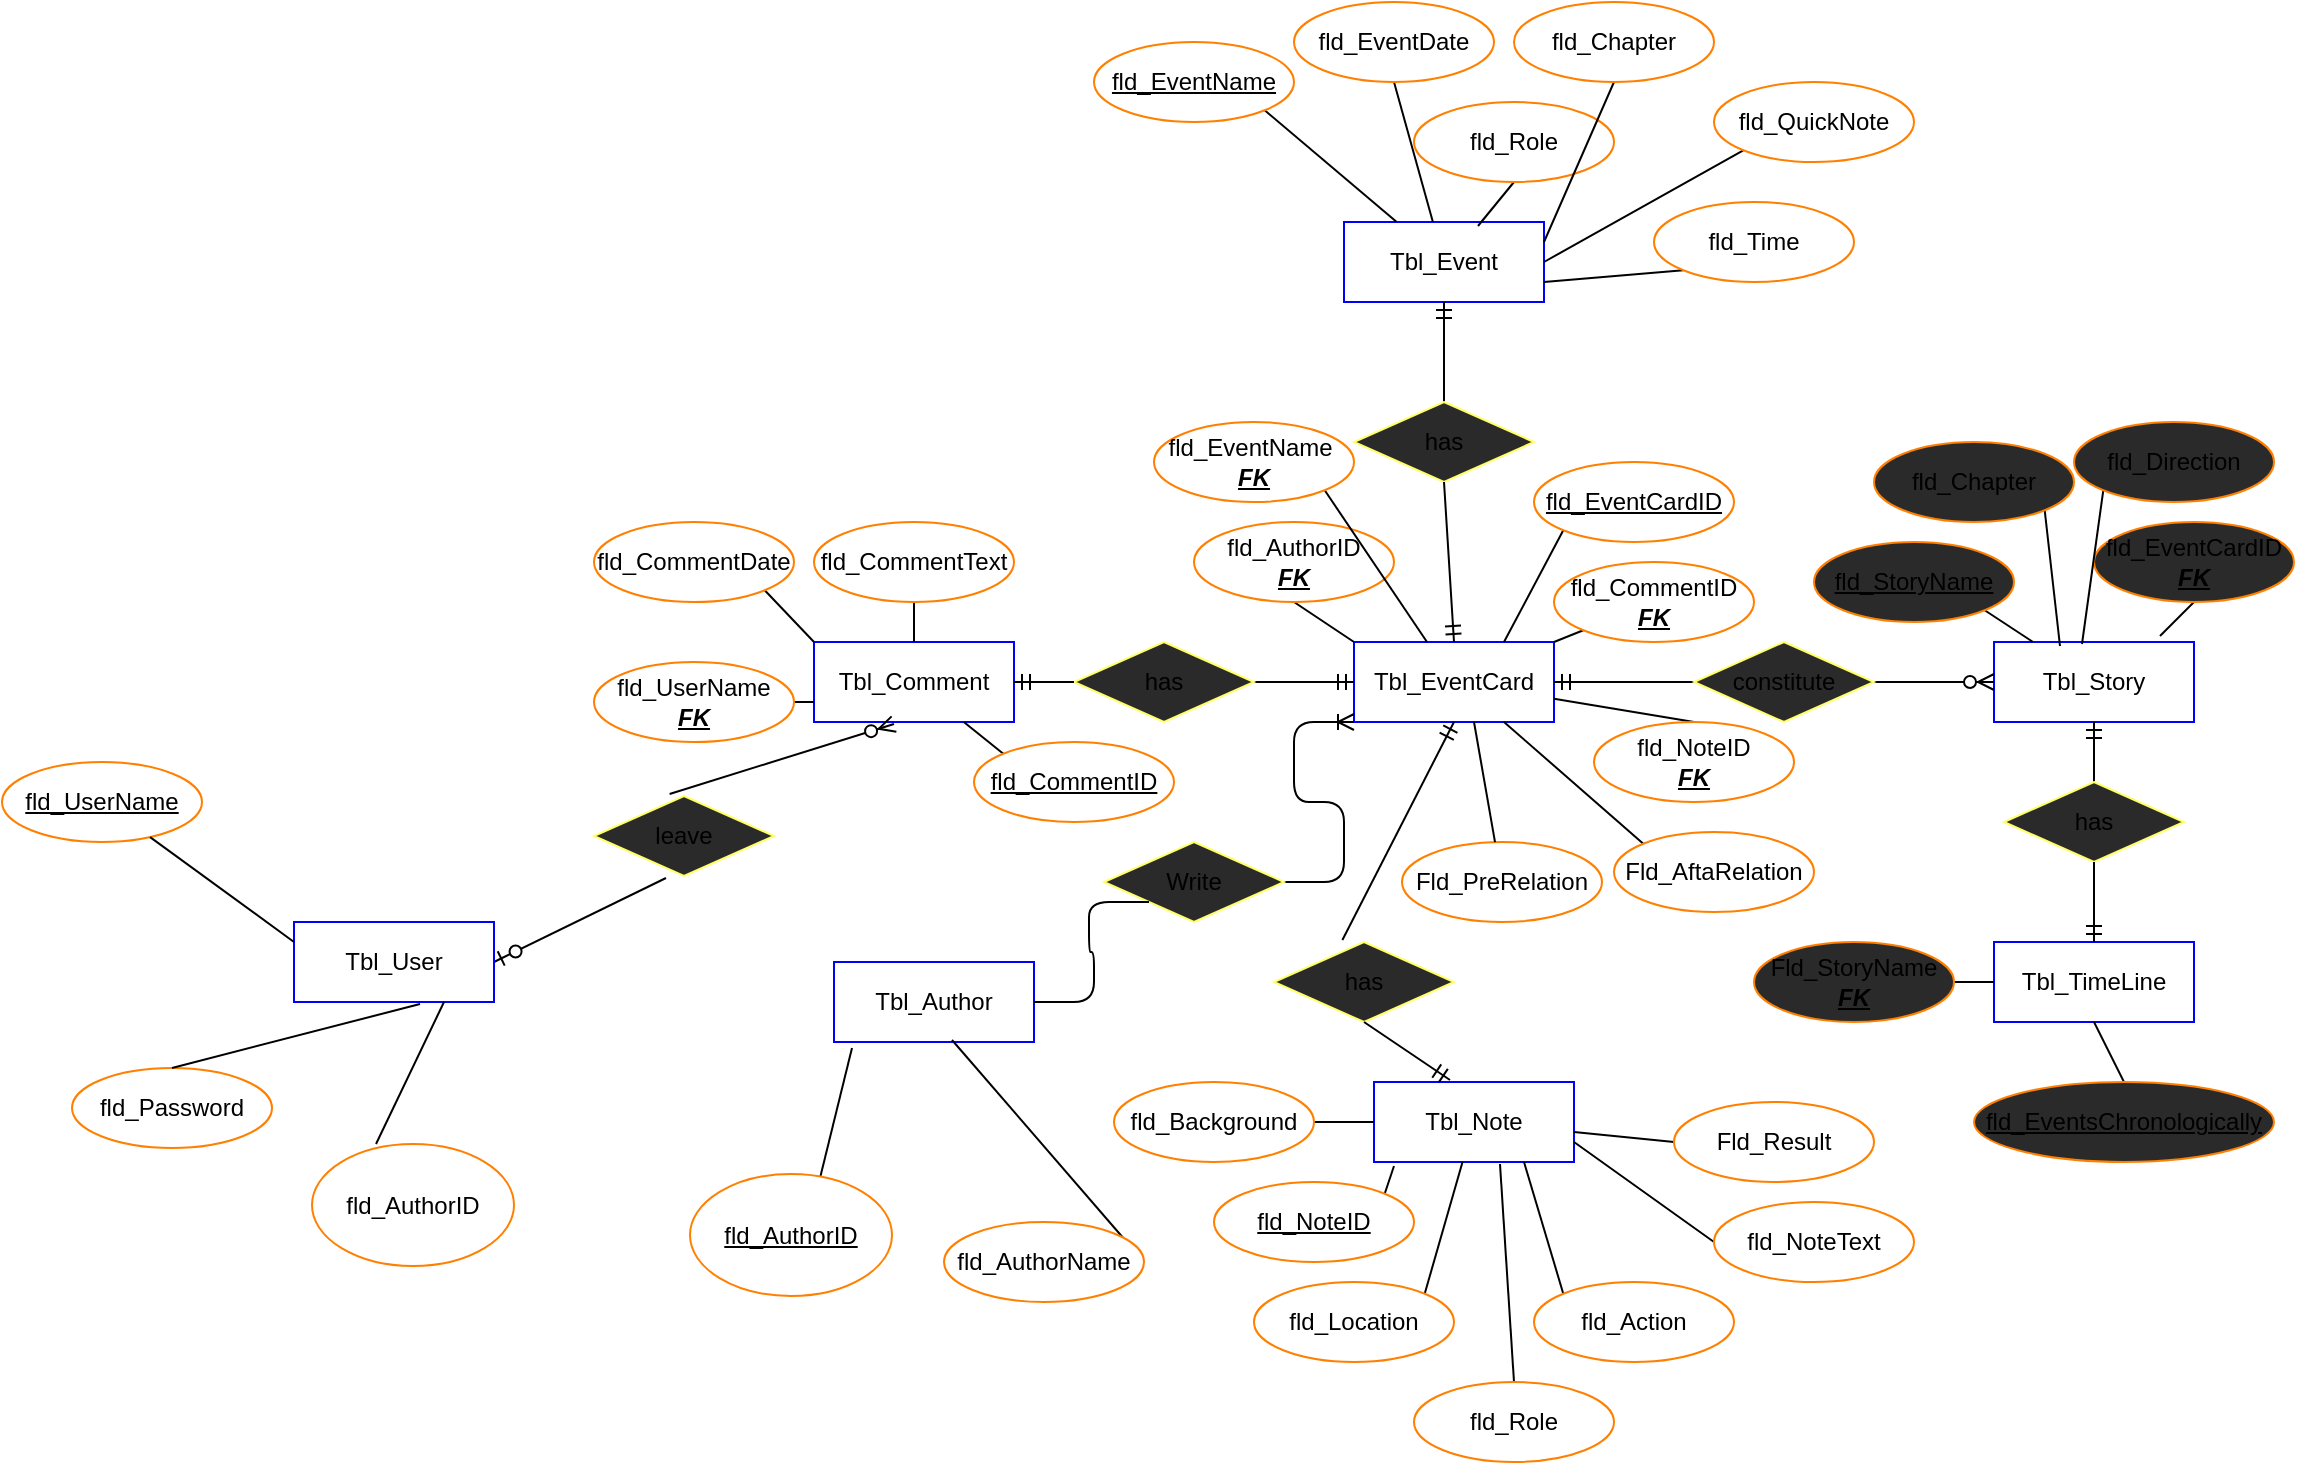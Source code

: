 <mxfile version="14.6.6" type="embed"><diagram id="R2lEEEUBdFMjLlhIrx00" name="Page-1"><mxGraphModel dx="1469" dy="673" grid="0" gridSize="10" guides="1" tooltips="1" connect="1" arrows="1" fold="1" page="0" pageScale="1" pageWidth="850" pageHeight="1100" math="0" shadow="0" extFonts="Permanent Marker^https://fonts.googleapis.com/css?family=Permanent+Marker"><root><mxCell id="0"/><mxCell id="1" parent="0"/><mxCell id="tuVhFSCb5TEmY5IGxSXc-1" value="Tbl_Author" style="rounded=0;whiteSpace=wrap;html=1;strokeColor=#0000FF;" parent="1" vertex="1"><mxGeometry x="120" y="480" width="100" height="40" as="geometry"/></mxCell><mxCell id="tuVhFSCb5TEmY5IGxSXc-2" value="Tbl_Comment" style="rounded=0;whiteSpace=wrap;html=1;strokeColor=#0000FF;" parent="1" vertex="1"><mxGeometry x="110" y="320" width="100" height="40" as="geometry"/></mxCell><mxCell id="tuVhFSCb5TEmY5IGxSXc-3" value="Tbl_Event" style="rounded=0;whiteSpace=wrap;html=1;strokeColor=#0000FF;" parent="1" vertex="1"><mxGeometry x="375" y="110" width="100" height="40" as="geometry"/></mxCell><mxCell id="tuVhFSCb5TEmY5IGxSXc-4" value="Tbl_Note" style="rounded=0;whiteSpace=wrap;html=1;strokeColor=#0000FF;" parent="1" vertex="1"><mxGeometry x="390" y="540" width="100" height="40" as="geometry"/></mxCell><mxCell id="tuVhFSCb5TEmY5IGxSXc-5" value="Tbl_Story" style="rounded=0;whiteSpace=wrap;html=1;strokeColor=#0000FF;" parent="1" vertex="1"><mxGeometry x="700" y="320" width="100" height="40" as="geometry"/></mxCell><mxCell id="tuVhFSCb5TEmY5IGxSXc-6" value="Tbl_TimeLine" style="rounded=0;whiteSpace=wrap;html=1;strokeColor=#0000FF;" parent="1" vertex="1"><mxGeometry x="700" y="470" width="100" height="40" as="geometry"/></mxCell><mxCell id="tuVhFSCb5TEmY5IGxSXc-8" value="Tbl_EventCard" style="rounded=0;whiteSpace=wrap;html=1;strokeColor=#0000FF;" parent="1" vertex="1"><mxGeometry x="380" y="320" width="100" height="40" as="geometry"/></mxCell><mxCell id="Mugt63T2RusStyIzecl9-36" style="edgeStyle=none;rounded=0;orthogonalLoop=1;jettySize=auto;html=1;exitX=0.5;exitY=1;exitDx=0;exitDy=0;entryX=0;entryY=0;entryDx=0;entryDy=0;endArrow=none;endFill=0;" parent="1" source="Mugt63T2RusStyIzecl9-4" target="tuVhFSCb5TEmY5IGxSXc-8" edge="1"><mxGeometry relative="1" as="geometry"/></mxCell><mxCell id="Mugt63T2RusStyIzecl9-4" value="fld_AuthorID&lt;br&gt;&lt;b&gt;&lt;i&gt;&lt;u&gt;FK&lt;/u&gt;&lt;/i&gt;&lt;/b&gt;" style="ellipse;whiteSpace=wrap;html=1;align=center;strokeColor=#FF8000;" parent="1" vertex="1"><mxGeometry x="300" y="260" width="100" height="40" as="geometry"/></mxCell><mxCell id="Mugt63T2RusStyIzecl9-73" style="edgeStyle=none;rounded=0;orthogonalLoop=1;jettySize=auto;html=1;exitX=0.5;exitY=1;exitDx=0;exitDy=0;entryX=0.67;entryY=0.05;entryDx=0;entryDy=0;entryPerimeter=0;endArrow=none;endFill=0;" parent="1" source="Mugt63T2RusStyIzecl9-5" target="tuVhFSCb5TEmY5IGxSXc-3" edge="1"><mxGeometry relative="1" as="geometry"/></mxCell><mxCell id="Mugt63T2RusStyIzecl9-5" value="fld_Role" style="ellipse;whiteSpace=wrap;html=1;align=center;strokeColor=#FF8000;" parent="1" vertex="1"><mxGeometry x="410" y="50" width="100" height="40" as="geometry"/></mxCell><mxCell id="Mugt63T2RusStyIzecl9-76" style="edgeStyle=none;rounded=0;orthogonalLoop=1;jettySize=auto;html=1;exitX=0;exitY=1;exitDx=0;exitDy=0;entryX=1;entryY=0.75;entryDx=0;entryDy=0;endArrow=none;endFill=0;" parent="1" source="Mugt63T2RusStyIzecl9-6" target="tuVhFSCb5TEmY5IGxSXc-3" edge="1"><mxGeometry relative="1" as="geometry"/></mxCell><mxCell id="Mugt63T2RusStyIzecl9-6" value="fld_Time" style="ellipse;whiteSpace=wrap;html=1;align=center;strokeColor=#FF8000;" parent="1" vertex="1"><mxGeometry x="530" y="100" width="100" height="40" as="geometry"/></mxCell><mxCell id="Mugt63T2RusStyIzecl9-74" style="edgeStyle=none;rounded=0;orthogonalLoop=1;jettySize=auto;html=1;exitX=0.5;exitY=1;exitDx=0;exitDy=0;entryX=1;entryY=0.25;entryDx=0;entryDy=0;endArrow=none;endFill=0;" parent="1" source="Mugt63T2RusStyIzecl9-7" target="tuVhFSCb5TEmY5IGxSXc-3" edge="1"><mxGeometry relative="1" as="geometry"/></mxCell><mxCell id="Mugt63T2RusStyIzecl9-7" value="fld_Chapter" style="ellipse;whiteSpace=wrap;html=1;align=center;strokeColor=#FF8000;" parent="1" vertex="1"><mxGeometry x="460" width="100" height="40" as="geometry"/></mxCell><mxCell id="Mugt63T2RusStyIzecl9-72" style="edgeStyle=none;rounded=0;orthogonalLoop=1;jettySize=auto;html=1;exitX=0.5;exitY=1;exitDx=0;exitDy=0;endArrow=none;endFill=0;" parent="1" source="Mugt63T2RusStyIzecl9-8" target="tuVhFSCb5TEmY5IGxSXc-3" edge="1"><mxGeometry relative="1" as="geometry"/></mxCell><mxCell id="Mugt63T2RusStyIzecl9-8" value="fld_EventDate" style="ellipse;whiteSpace=wrap;html=1;align=center;strokeColor=#FF8000;" parent="1" vertex="1"><mxGeometry x="350" width="100" height="40" as="geometry"/></mxCell><mxCell id="Mugt63T2RusStyIzecl9-71" style="edgeStyle=none;rounded=0;orthogonalLoop=1;jettySize=auto;html=1;exitX=1;exitY=1;exitDx=0;exitDy=0;endArrow=none;endFill=0;" parent="1" source="Mugt63T2RusStyIzecl9-9" target="tuVhFSCb5TEmY5IGxSXc-3" edge="1"><mxGeometry relative="1" as="geometry"/></mxCell><mxCell id="Mugt63T2RusStyIzecl9-9" value="&lt;u&gt;fld_EventName&lt;/u&gt;" style="ellipse;whiteSpace=wrap;html=1;align=center;strokeColor=#FF8000;" parent="1" vertex="1"><mxGeometry x="250" y="20" width="100" height="40" as="geometry"/></mxCell><mxCell id="Mugt63T2RusStyIzecl9-39" style="edgeStyle=none;rounded=0;orthogonalLoop=1;jettySize=auto;html=1;exitX=1;exitY=1;exitDx=0;exitDy=0;endArrow=none;endFill=0;" parent="1" source="Mugt63T2RusStyIzecl9-10" target="tuVhFSCb5TEmY5IGxSXc-8" edge="1"><mxGeometry relative="1" as="geometry"/></mxCell><mxCell id="Mugt63T2RusStyIzecl9-10" value="fld_EventName&amp;nbsp;&lt;br&gt;&lt;b&gt;&lt;i&gt;&lt;u&gt;FK&lt;/u&gt;&lt;/i&gt;&lt;/b&gt;" style="ellipse;whiteSpace=wrap;html=1;align=center;strokeColor=#FF8000;" parent="1" vertex="1"><mxGeometry x="280" y="210" width="100" height="40" as="geometry"/></mxCell><mxCell id="Mugt63T2RusStyIzecl9-75" style="edgeStyle=none;rounded=0;orthogonalLoop=1;jettySize=auto;html=1;exitX=0;exitY=1;exitDx=0;exitDy=0;entryX=1;entryY=0.5;entryDx=0;entryDy=0;endArrow=none;endFill=0;" parent="1" source="Mugt63T2RusStyIzecl9-12" target="tuVhFSCb5TEmY5IGxSXc-3" edge="1"><mxGeometry relative="1" as="geometry"/></mxCell><mxCell id="Mugt63T2RusStyIzecl9-12" value="fld_QuickNote" style="ellipse;whiteSpace=wrap;html=1;align=center;strokeColor=#FF8000;" parent="1" vertex="1"><mxGeometry x="560" y="40" width="100" height="40" as="geometry"/></mxCell><mxCell id="Mugt63T2RusStyIzecl9-37" style="edgeStyle=none;rounded=0;orthogonalLoop=1;jettySize=auto;html=1;exitX=0;exitY=1;exitDx=0;exitDy=0;entryX=1;entryY=0;entryDx=0;entryDy=0;endArrow=none;endFill=0;" parent="1" source="Mugt63T2RusStyIzecl9-15" target="tuVhFSCb5TEmY5IGxSXc-8" edge="1"><mxGeometry relative="1" as="geometry"/></mxCell><mxCell id="Mugt63T2RusStyIzecl9-15" value="fld_CommentID &lt;u&gt;&lt;i&gt;&lt;b&gt;FK&lt;/b&gt;&lt;/i&gt;&lt;/u&gt;" style="ellipse;whiteSpace=wrap;html=1;align=center;strokeColor=#FF8000;" parent="1" vertex="1"><mxGeometry x="480" y="280" width="100" height="40" as="geometry"/></mxCell><mxCell id="Mugt63T2RusStyIzecl9-40" style="edgeStyle=none;rounded=0;orthogonalLoop=1;jettySize=auto;html=1;exitX=0.5;exitY=0;exitDx=0;exitDy=0;endArrow=none;endFill=0;" parent="1" source="Mugt63T2RusStyIzecl9-16" target="tuVhFSCb5TEmY5IGxSXc-8" edge="1"><mxGeometry relative="1" as="geometry"/></mxCell><mxCell id="Mugt63T2RusStyIzecl9-16" value="fld_NoteID&lt;br&gt;&lt;b&gt;&lt;i&gt;&lt;u&gt;FK&lt;/u&gt;&lt;/i&gt;&lt;/b&gt;" style="ellipse;whiteSpace=wrap;html=1;align=center;strokeColor=#FF8000;" parent="1" vertex="1"><mxGeometry x="500" y="360" width="100" height="40" as="geometry"/></mxCell><mxCell id="Mugt63T2RusStyIzecl9-20" value="" style="fontSize=12;html=1;endArrow=ERmandOne;startArrow=none;exitX=0.5;exitY=0;exitDx=0;exitDy=0;entryX=0.5;entryY=1;entryDx=0;entryDy=0;" parent="1" source="Mugt63T2RusStyIzecl9-97" target="tuVhFSCb5TEmY5IGxSXc-3" edge="1"><mxGeometry width="100" height="100" relative="1" as="geometry"><mxPoint x="275" y="230" as="sourcePoint"/><mxPoint x="375" y="130" as="targetPoint"/></mxGeometry></mxCell><mxCell id="Mugt63T2RusStyIzecl9-41" style="edgeStyle=none;rounded=0;orthogonalLoop=1;jettySize=auto;html=1;exitX=1;exitY=1;exitDx=0;exitDy=0;entryX=0;entryY=0;entryDx=0;entryDy=0;endArrow=none;endFill=0;" parent="1" source="Mugt63T2RusStyIzecl9-21" target="tuVhFSCb5TEmY5IGxSXc-2" edge="1"><mxGeometry relative="1" as="geometry"/></mxCell><mxCell id="Mugt63T2RusStyIzecl9-21" value="fld_CommentDate" style="ellipse;whiteSpace=wrap;html=1;align=center;strokeColor=#FF8000;" parent="1" vertex="1"><mxGeometry y="260" width="100" height="40" as="geometry"/></mxCell><mxCell id="Mugt63T2RusStyIzecl9-42" style="edgeStyle=none;rounded=0;orthogonalLoop=1;jettySize=auto;html=1;exitX=0.5;exitY=1;exitDx=0;exitDy=0;entryX=0.5;entryY=0;entryDx=0;entryDy=0;endArrow=none;endFill=0;" parent="1" source="Mugt63T2RusStyIzecl9-22" target="tuVhFSCb5TEmY5IGxSXc-2" edge="1"><mxGeometry relative="1" as="geometry"/></mxCell><mxCell id="Mugt63T2RusStyIzecl9-22" value="fld_CommentText" style="ellipse;whiteSpace=wrap;html=1;align=center;strokeColor=#FF8000;" parent="1" vertex="1"><mxGeometry x="110" y="260" width="100" height="40" as="geometry"/></mxCell><mxCell id="Mugt63T2RusStyIzecl9-43" style="edgeStyle=none;rounded=0;orthogonalLoop=1;jettySize=auto;html=1;exitX=1;exitY=0.5;exitDx=0;exitDy=0;entryX=0;entryY=0.75;entryDx=0;entryDy=0;endArrow=none;endFill=0;" parent="1" source="Mugt63T2RusStyIzecl9-23" target="tuVhFSCb5TEmY5IGxSXc-2" edge="1"><mxGeometry relative="1" as="geometry"/></mxCell><mxCell id="Mugt63T2RusStyIzecl9-23" value="fld_UserName&lt;br&gt;&lt;b&gt;&lt;i&gt;&lt;u&gt;FK&lt;/u&gt;&lt;/i&gt;&lt;/b&gt;" style="ellipse;whiteSpace=wrap;html=1;align=center;strokeColor=#FF8000;" parent="1" vertex="1"><mxGeometry y="330" width="100" height="40" as="geometry"/></mxCell><mxCell id="Mugt63T2RusStyIzecl9-52" style="edgeStyle=none;rounded=0;orthogonalLoop=1;jettySize=auto;html=1;exitX=0;exitY=0.5;exitDx=0;exitDy=0;entryX=1;entryY=0.75;entryDx=0;entryDy=0;endArrow=none;endFill=0;" parent="1" source="Mugt63T2RusStyIzecl9-24" target="tuVhFSCb5TEmY5IGxSXc-4" edge="1"><mxGeometry relative="1" as="geometry"/></mxCell><mxCell id="Mugt63T2RusStyIzecl9-24" value="fld_NoteText" style="ellipse;whiteSpace=wrap;html=1;align=center;strokeColor=#FF8000;" parent="1" vertex="1"><mxGeometry x="560" y="600" width="100" height="40" as="geometry"/></mxCell><mxCell id="Mugt63T2RusStyIzecl9-48" style="edgeStyle=none;rounded=0;orthogonalLoop=1;jettySize=auto;html=1;exitX=1;exitY=0;exitDx=0;exitDy=0;entryX=0.1;entryY=1.05;entryDx=0;entryDy=0;entryPerimeter=0;endArrow=none;endFill=0;" parent="1" source="Mugt63T2RusStyIzecl9-25" target="tuVhFSCb5TEmY5IGxSXc-4" edge="1"><mxGeometry relative="1" as="geometry"/></mxCell><mxCell id="Mugt63T2RusStyIzecl9-25" value="&lt;u&gt;fld_NoteID&lt;/u&gt;" style="ellipse;whiteSpace=wrap;html=1;align=center;strokeColor=#FF8000;" parent="1" vertex="1"><mxGeometry x="310" y="590" width="100" height="40" as="geometry"/></mxCell><mxCell id="Mugt63T2RusStyIzecl9-45" style="edgeStyle=none;rounded=0;orthogonalLoop=1;jettySize=auto;html=1;exitX=1;exitY=0.5;exitDx=0;exitDy=0;entryX=0.59;entryY=0.975;entryDx=0;entryDy=0;endArrow=none;endFill=0;entryPerimeter=0;" parent="1" source="Mugt63T2RusStyIzecl9-26" target="tuVhFSCb5TEmY5IGxSXc-1" edge="1"><mxGeometry relative="1" as="geometry"/></mxCell><mxCell id="Mugt63T2RusStyIzecl9-26" value="fld_AuthorName" style="ellipse;whiteSpace=wrap;html=1;align=center;strokeColor=#FF8000;" parent="1" vertex="1"><mxGeometry x="175" y="610" width="100" height="40" as="geometry"/></mxCell><mxCell id="Mugt63T2RusStyIzecl9-46" style="edgeStyle=none;rounded=0;orthogonalLoop=1;jettySize=auto;html=1;exitX=1;exitY=0.5;exitDx=0;exitDy=0;entryX=0.09;entryY=1.075;entryDx=0;entryDy=0;entryPerimeter=0;endArrow=none;endFill=0;" parent="1" source="Mugt63T2RusStyIzecl9-27" target="tuVhFSCb5TEmY5IGxSXc-1" edge="1"><mxGeometry relative="1" as="geometry"/></mxCell><mxCell id="Mugt63T2RusStyIzecl9-27" value="&lt;u&gt;fld_AuthorID&lt;/u&gt;" style="ellipse;whiteSpace=wrap;html=1;align=center;strokeColor=#FF8000;direction=south;" parent="1" vertex="1"><mxGeometry x="48" y="586" width="101" height="61" as="geometry"/></mxCell><mxCell id="Mugt63T2RusStyIzecl9-44" style="edgeStyle=none;rounded=0;orthogonalLoop=1;jettySize=auto;html=1;exitX=0;exitY=0;exitDx=0;exitDy=0;endArrow=none;endFill=0;" parent="1" source="Mugt63T2RusStyIzecl9-28" target="tuVhFSCb5TEmY5IGxSXc-2" edge="1"><mxGeometry relative="1" as="geometry"/></mxCell><mxCell id="Mugt63T2RusStyIzecl9-28" value="&lt;u&gt;fld_CommentID&lt;/u&gt;" style="ellipse;whiteSpace=wrap;html=1;align=center;strokeColor=#FF8000;" parent="1" vertex="1"><mxGeometry x="190" y="370" width="100" height="40" as="geometry"/></mxCell><mxCell id="Mugt63T2RusStyIzecl9-38" style="edgeStyle=none;rounded=0;orthogonalLoop=1;jettySize=auto;html=1;exitX=0;exitY=1;exitDx=0;exitDy=0;entryX=0.75;entryY=0;entryDx=0;entryDy=0;endArrow=none;endFill=0;" parent="1" source="Mugt63T2RusStyIzecl9-29" target="tuVhFSCb5TEmY5IGxSXc-8" edge="1"><mxGeometry relative="1" as="geometry"/></mxCell><mxCell id="Mugt63T2RusStyIzecl9-29" value="&lt;u&gt;fld_EventCardID&lt;/u&gt;" style="ellipse;whiteSpace=wrap;html=1;align=center;strokeColor=#FF8000;" parent="1" vertex="1"><mxGeometry x="470" y="230" width="100" height="40" as="geometry"/></mxCell><mxCell id="Mugt63T2RusStyIzecl9-47" style="edgeStyle=none;rounded=0;orthogonalLoop=1;jettySize=auto;html=1;exitX=1;exitY=0.5;exitDx=0;exitDy=0;entryX=0;entryY=0.5;entryDx=0;entryDy=0;endArrow=none;endFill=0;" parent="1" source="Mugt63T2RusStyIzecl9-30" target="tuVhFSCb5TEmY5IGxSXc-4" edge="1"><mxGeometry relative="1" as="geometry"/></mxCell><mxCell id="Mugt63T2RusStyIzecl9-30" value="fld_Background" style="ellipse;whiteSpace=wrap;html=1;align=center;strokeColor=#FF8000;" parent="1" vertex="1"><mxGeometry x="260" y="540" width="100" height="40" as="geometry"/></mxCell><mxCell id="Mugt63T2RusStyIzecl9-56" style="edgeStyle=none;rounded=0;orthogonalLoop=1;jettySize=auto;html=1;exitX=0;exitY=0;exitDx=0;exitDy=0;entryX=0.75;entryY=1;entryDx=0;entryDy=0;endArrow=none;endFill=0;" parent="1" source="Mugt63T2RusStyIzecl9-31" target="tuVhFSCb5TEmY5IGxSXc-8" edge="1"><mxGeometry relative="1" as="geometry"/></mxCell><mxCell id="Mugt63T2RusStyIzecl9-31" value="Fld_AftaRelation" style="ellipse;whiteSpace=wrap;html=1;align=center;strokeColor=#FF8000;" parent="1" vertex="1"><mxGeometry x="510" y="415" width="100" height="40" as="geometry"/></mxCell><mxCell id="Mugt63T2RusStyIzecl9-50" style="edgeStyle=none;rounded=0;orthogonalLoop=1;jettySize=auto;html=1;exitX=0.5;exitY=0;exitDx=0;exitDy=0;entryX=0.63;entryY=1.025;entryDx=0;entryDy=0;entryPerimeter=0;endArrow=none;endFill=0;" parent="1" source="Mugt63T2RusStyIzecl9-32" target="tuVhFSCb5TEmY5IGxSXc-4" edge="1"><mxGeometry relative="1" as="geometry"/></mxCell><mxCell id="Mugt63T2RusStyIzecl9-32" value="fld_Role" style="ellipse;whiteSpace=wrap;html=1;align=center;strokeColor=#FF8000;" parent="1" vertex="1"><mxGeometry x="410" y="690" width="100" height="40" as="geometry"/></mxCell><mxCell id="Mugt63T2RusStyIzecl9-53" style="edgeStyle=none;rounded=0;orthogonalLoop=1;jettySize=auto;html=1;exitX=0;exitY=0.5;exitDx=0;exitDy=0;endArrow=none;endFill=0;" parent="1" source="Mugt63T2RusStyIzecl9-33" target="tuVhFSCb5TEmY5IGxSXc-4" edge="1"><mxGeometry relative="1" as="geometry"/></mxCell><mxCell id="Mugt63T2RusStyIzecl9-33" value="Fld_Result" style="ellipse;whiteSpace=wrap;html=1;align=center;strokeColor=#FF8000;" parent="1" vertex="1"><mxGeometry x="540" y="550" width="100" height="40" as="geometry"/></mxCell><mxCell id="Mugt63T2RusStyIzecl9-51" style="edgeStyle=none;rounded=0;orthogonalLoop=1;jettySize=auto;html=1;exitX=0;exitY=0;exitDx=0;exitDy=0;entryX=0.75;entryY=1;entryDx=0;entryDy=0;endArrow=none;endFill=0;" parent="1" source="Mugt63T2RusStyIzecl9-34" target="tuVhFSCb5TEmY5IGxSXc-4" edge="1"><mxGeometry relative="1" as="geometry"/></mxCell><mxCell id="Mugt63T2RusStyIzecl9-34" value="fld_Action" style="ellipse;whiteSpace=wrap;html=1;align=center;strokeColor=#FF8000;" parent="1" vertex="1"><mxGeometry x="470" y="640" width="100" height="40" as="geometry"/></mxCell><mxCell id="Mugt63T2RusStyIzecl9-49" style="edgeStyle=none;rounded=0;orthogonalLoop=1;jettySize=auto;html=1;exitX=1;exitY=0;exitDx=0;exitDy=0;endArrow=none;endFill=0;" parent="1" source="Mugt63T2RusStyIzecl9-35" target="tuVhFSCb5TEmY5IGxSXc-4" edge="1"><mxGeometry relative="1" as="geometry"/></mxCell><mxCell id="Mugt63T2RusStyIzecl9-35" value="fld_Location" style="ellipse;whiteSpace=wrap;html=1;align=center;strokeColor=#FF8000;" parent="1" vertex="1"><mxGeometry x="330" y="640" width="100" height="40" as="geometry"/></mxCell><mxCell id="Mugt63T2RusStyIzecl9-64" style="edgeStyle=none;rounded=0;orthogonalLoop=1;jettySize=auto;html=1;exitX=0.5;exitY=0;exitDx=0;exitDy=0;entryX=0.5;entryY=1;entryDx=0;entryDy=0;endArrow=none;endFill=0;" parent="1" source="Mugt63T2RusStyIzecl9-58" target="tuVhFSCb5TEmY5IGxSXc-6" edge="1"><mxGeometry relative="1" as="geometry"/></mxCell><mxCell id="Mugt63T2RusStyIzecl9-58" value="&lt;u&gt;fld_EventsChronologically&lt;/u&gt;" style="ellipse;whiteSpace=wrap;html=1;align=center;strokeColor=#FF8000;fillColor=#2a2a2a;" parent="1" vertex="1"><mxGeometry x="690" y="540" width="150" height="40" as="geometry"/></mxCell><mxCell id="Mugt63T2RusStyIzecl9-65" style="edgeStyle=none;rounded=0;orthogonalLoop=1;jettySize=auto;html=1;exitX=1;exitY=0.5;exitDx=0;exitDy=0;entryX=0;entryY=0.5;entryDx=0;entryDy=0;endArrow=none;endFill=0;" parent="1" source="Mugt63T2RusStyIzecl9-59" target="tuVhFSCb5TEmY5IGxSXc-6" edge="1"><mxGeometry relative="1" as="geometry"/></mxCell><mxCell id="Mugt63T2RusStyIzecl9-59" value="Fld_StoryName&lt;br&gt;&lt;b&gt;&lt;i&gt;&lt;u&gt;FK&lt;/u&gt;&lt;/i&gt;&lt;/b&gt;" style="ellipse;whiteSpace=wrap;html=1;align=center;strokeColor=#FF8000;fillColor=#2a2a2a;" parent="1" vertex="1"><mxGeometry x="580" y="470" width="100" height="40" as="geometry"/></mxCell><mxCell id="Mugt63T2RusStyIzecl9-69" style="edgeStyle=none;rounded=0;orthogonalLoop=1;jettySize=auto;html=1;exitX=0.5;exitY=1;exitDx=0;exitDy=0;entryX=0.83;entryY=-0.075;entryDx=0;entryDy=0;entryPerimeter=0;endArrow=none;endFill=0;" parent="1" source="Mugt63T2RusStyIzecl9-60" target="tuVhFSCb5TEmY5IGxSXc-5" edge="1"><mxGeometry relative="1" as="geometry"/></mxCell><mxCell id="Mugt63T2RusStyIzecl9-60" value="fld_EventCardID&lt;br&gt;&lt;b&gt;&lt;i&gt;&lt;u&gt;FK&lt;/u&gt;&lt;/i&gt;&lt;/b&gt;" style="ellipse;whiteSpace=wrap;html=1;align=center;strokeColor=#FF8000;fillColor=#2a2a2a;" parent="1" vertex="1"><mxGeometry x="750" y="260" width="100" height="40" as="geometry"/></mxCell><mxCell id="Mugt63T2RusStyIzecl9-67" style="edgeStyle=none;rounded=0;orthogonalLoop=1;jettySize=auto;html=1;exitX=1;exitY=1;exitDx=0;exitDy=0;entryX=0.33;entryY=0.05;entryDx=0;entryDy=0;entryPerimeter=0;endArrow=none;endFill=0;" parent="1" source="Mugt63T2RusStyIzecl9-61" target="tuVhFSCb5TEmY5IGxSXc-5" edge="1"><mxGeometry relative="1" as="geometry"/></mxCell><mxCell id="Mugt63T2RusStyIzecl9-61" value="fld_Chapter" style="ellipse;whiteSpace=wrap;html=1;align=center;strokeColor=#FF8000;fillColor=#2a2a2a;" parent="1" vertex="1"><mxGeometry x="640" y="220" width="100" height="40" as="geometry"/></mxCell><mxCell id="Mugt63T2RusStyIzecl9-68" style="edgeStyle=none;rounded=0;orthogonalLoop=1;jettySize=auto;html=1;exitX=0;exitY=1;exitDx=0;exitDy=0;entryX=0.44;entryY=0.025;entryDx=0;entryDy=0;entryPerimeter=0;endArrow=none;endFill=0;" parent="1" source="Mugt63T2RusStyIzecl9-62" target="tuVhFSCb5TEmY5IGxSXc-5" edge="1"><mxGeometry relative="1" as="geometry"/></mxCell><mxCell id="Mugt63T2RusStyIzecl9-62" value="fld_Direction" style="ellipse;whiteSpace=wrap;html=1;align=center;strokeColor=#FF8000;fillColor=#2a2a2a;" parent="1" vertex="1"><mxGeometry x="740" y="210" width="100" height="40" as="geometry"/></mxCell><mxCell id="Mugt63T2RusStyIzecl9-66" style="edgeStyle=none;rounded=0;orthogonalLoop=1;jettySize=auto;html=1;exitX=1;exitY=1;exitDx=0;exitDy=0;endArrow=none;endFill=0;" parent="1" source="Mugt63T2RusStyIzecl9-63" target="tuVhFSCb5TEmY5IGxSXc-5" edge="1"><mxGeometry relative="1" as="geometry"/></mxCell><mxCell id="Mugt63T2RusStyIzecl9-63" value="&lt;u&gt;fld_StoryName&lt;/u&gt;" style="ellipse;whiteSpace=wrap;html=1;align=center;strokeColor=#FF8000;fillColor=#2a2a2a;" parent="1" vertex="1"><mxGeometry x="610" y="270" width="100" height="40" as="geometry"/></mxCell><mxCell id="Mugt63T2RusStyIzecl9-77" value="" style="edgeStyle=entityRelationEdgeStyle;fontSize=12;html=1;endArrow=ERmandOne;startArrow=none;exitX=1;exitY=0.5;exitDx=0;exitDy=0;entryX=0;entryY=0.5;entryDx=0;entryDy=0;" parent="1" source="Mugt63T2RusStyIzecl9-90" target="tuVhFSCb5TEmY5IGxSXc-8" edge="1"><mxGeometry width="100" height="100" relative="1" as="geometry"><mxPoint x="370" y="400" as="sourcePoint"/><mxPoint x="470" y="300" as="targetPoint"/></mxGeometry></mxCell><mxCell id="Mugt63T2RusStyIzecl9-78" value="" style="edgeStyle=entityRelationEdgeStyle;fontSize=12;html=1;endArrow=ERoneToMany;entryX=0;entryY=1;entryDx=0;entryDy=0;startArrow=none;" parent="1" source="Mugt63T2RusStyIzecl9-86" target="tuVhFSCb5TEmY5IGxSXc-8" edge="1"><mxGeometry width="100" height="100" relative="1" as="geometry"><mxPoint x="370" y="400" as="sourcePoint"/><mxPoint x="470" y="300" as="targetPoint"/></mxGeometry></mxCell><mxCell id="Mugt63T2RusStyIzecl9-81" value="" style="fontSize=12;html=1;endArrow=ERmandOne;startArrow=none;exitX=0.38;exitY=-0.025;exitDx=0;exitDy=0;exitPerimeter=0;entryX=0.5;entryY=1;entryDx=0;entryDy=0;" parent="1" source="Mugt63T2RusStyIzecl9-95" target="tuVhFSCb5TEmY5IGxSXc-8" edge="1"><mxGeometry width="100" height="100" relative="1" as="geometry"><mxPoint x="370" y="400" as="sourcePoint"/><mxPoint x="470" y="300" as="targetPoint"/></mxGeometry></mxCell><mxCell id="Mugt63T2RusStyIzecl9-82" value="" style="edgeStyle=entityRelationEdgeStyle;fontSize=12;html=1;endArrow=ERzeroToMany;startArrow=ERmandOne;entryX=0;entryY=0.5;entryDx=0;entryDy=0;exitX=1;exitY=0.5;exitDx=0;exitDy=0;" parent="1" source="tuVhFSCb5TEmY5IGxSXc-8" target="tuVhFSCb5TEmY5IGxSXc-5" edge="1"><mxGeometry width="100" height="100" relative="1" as="geometry"><mxPoint x="370" y="400" as="sourcePoint"/><mxPoint x="470" y="300" as="targetPoint"/></mxGeometry></mxCell><mxCell id="Mugt63T2RusStyIzecl9-84" value="" style="fontSize=12;html=1;endArrow=ERmandOne;startArrow=none;entryX=0.5;entryY=1;entryDx=0;entryDy=0;exitX=0.5;exitY=0;exitDx=0;exitDy=0;" parent="1" source="Mugt63T2RusStyIzecl9-93" target="tuVhFSCb5TEmY5IGxSXc-5" edge="1"><mxGeometry width="100" height="100" relative="1" as="geometry"><mxPoint x="750" y="450" as="sourcePoint"/><mxPoint x="740" y="390" as="targetPoint"/></mxGeometry></mxCell><mxCell id="Mugt63T2RusStyIzecl9-85" value="" style="fontSize=12;html=1;endArrow=ERzeroToMany;startArrow=none;exitX=0.42;exitY=-0.025;exitDx=0;exitDy=0;exitPerimeter=0;entryX=0.4;entryY=1.025;entryDx=0;entryDy=0;entryPerimeter=0;" parent="1" source="Mugt63T2RusStyIzecl9-88" target="tuVhFSCb5TEmY5IGxSXc-2" edge="1"><mxGeometry width="100" height="100" relative="1" as="geometry"><mxPoint x="370" y="400" as="sourcePoint"/><mxPoint x="470" y="300" as="targetPoint"/></mxGeometry></mxCell><mxCell id="Mugt63T2RusStyIzecl9-86" value="Write" style="shape=rhombus;perimeter=rhombusPerimeter;whiteSpace=wrap;html=1;align=center;strokeColor=#FFFF66;fillColor=#2A2A2A;" parent="1" vertex="1"><mxGeometry x="255" y="420" width="90" height="40" as="geometry"/></mxCell><mxCell id="Mugt63T2RusStyIzecl9-87" value="" style="edgeStyle=entityRelationEdgeStyle;fontSize=12;html=1;endArrow=none;entryX=0;entryY=1;entryDx=0;entryDy=0;" parent="1" source="tuVhFSCb5TEmY5IGxSXc-1" target="Mugt63T2RusStyIzecl9-86" edge="1"><mxGeometry width="100" height="100" relative="1" as="geometry"><mxPoint x="220" y="500" as="sourcePoint"/><mxPoint x="380" y="360" as="targetPoint"/></mxGeometry></mxCell><mxCell id="Mugt63T2RusStyIzecl9-88" value="leave" style="shape=rhombus;perimeter=rhombusPerimeter;whiteSpace=wrap;html=1;align=center;strokeColor=#FFFF66;fillColor=#2A2A2A;" parent="1" vertex="1"><mxGeometry y="397" width="90" height="40" as="geometry"/></mxCell><mxCell id="Mugt63T2RusStyIzecl9-89" value="" style="fontSize=12;html=1;endArrow=none;startArrow=ERzeroToOne;exitX=1;exitY=0.5;exitDx=0;exitDy=0;entryX=0.4;entryY=1.025;entryDx=0;entryDy=0;entryPerimeter=0;" parent="1" source="6" target="Mugt63T2RusStyIzecl9-88" edge="1"><mxGeometry width="100" height="100" relative="1" as="geometry"><mxPoint x="162" y="479" as="sourcePoint"/><mxPoint x="150" y="361" as="targetPoint"/></mxGeometry></mxCell><mxCell id="Mugt63T2RusStyIzecl9-90" value="has" style="shape=rhombus;perimeter=rhombusPerimeter;whiteSpace=wrap;html=1;align=center;strokeColor=#FFFF66;fillColor=#2A2A2A;" parent="1" vertex="1"><mxGeometry x="240" y="320" width="90" height="40" as="geometry"/></mxCell><mxCell id="Mugt63T2RusStyIzecl9-91" value="" style="edgeStyle=entityRelationEdgeStyle;fontSize=12;html=1;endArrow=none;startArrow=ERmandOne;exitX=1;exitY=0.5;exitDx=0;exitDy=0;entryX=0;entryY=0.5;entryDx=0;entryDy=0;" parent="1" source="tuVhFSCb5TEmY5IGxSXc-2" target="Mugt63T2RusStyIzecl9-90" edge="1"><mxGeometry width="100" height="100" relative="1" as="geometry"><mxPoint x="210" y="340" as="sourcePoint"/><mxPoint x="380" y="340" as="targetPoint"/></mxGeometry></mxCell><mxCell id="Mugt63T2RusStyIzecl9-92" value="constitute" style="shape=rhombus;perimeter=rhombusPerimeter;whiteSpace=wrap;html=1;align=center;strokeColor=#FFFF66;fillColor=#2A2A2A;" parent="1" vertex="1"><mxGeometry x="550" y="320" width="90" height="40" as="geometry"/></mxCell><mxCell id="Mugt63T2RusStyIzecl9-93" value="has" style="shape=rhombus;perimeter=rhombusPerimeter;whiteSpace=wrap;html=1;align=center;fillColor=#2A2A2A;strokeColor=#FFFF66;" parent="1" vertex="1"><mxGeometry x="705" y="390" width="90" height="40" as="geometry"/></mxCell><mxCell id="Mugt63T2RusStyIzecl9-94" value="" style="fontSize=12;html=1;endArrow=none;startArrow=ERmandOne;entryX=0.5;entryY=1;entryDx=0;entryDy=0;exitX=0.5;exitY=0;exitDx=0;exitDy=0;" parent="1" source="tuVhFSCb5TEmY5IGxSXc-6" target="Mugt63T2RusStyIzecl9-93" edge="1"><mxGeometry width="100" height="100" relative="1" as="geometry"><mxPoint x="750" y="470" as="sourcePoint"/><mxPoint x="750" y="360" as="targetPoint"/></mxGeometry></mxCell><mxCell id="Mugt63T2RusStyIzecl9-95" value="has" style="shape=rhombus;perimeter=rhombusPerimeter;whiteSpace=wrap;html=1;align=center;fillColor=#2A2A2A;strokeColor=#FFFF66;" parent="1" vertex="1"><mxGeometry x="340" y="470" width="90" height="40" as="geometry"/></mxCell><mxCell id="Mugt63T2RusStyIzecl9-96" value="" style="fontSize=12;html=1;endArrow=none;startArrow=ERmandOne;exitX=0.38;exitY=-0.025;exitDx=0;exitDy=0;exitPerimeter=0;entryX=0.5;entryY=1;entryDx=0;entryDy=0;" parent="1" source="tuVhFSCb5TEmY5IGxSXc-4" target="Mugt63T2RusStyIzecl9-95" edge="1"><mxGeometry width="100" height="100" relative="1" as="geometry"><mxPoint x="428" y="539" as="sourcePoint"/><mxPoint x="430" y="360" as="targetPoint"/></mxGeometry></mxCell><mxCell id="Mugt63T2RusStyIzecl9-97" value="has" style="shape=rhombus;perimeter=rhombusPerimeter;whiteSpace=wrap;html=1;align=center;strokeColor=#FFFF66;fillColor=#2A2A2A;" parent="1" vertex="1"><mxGeometry x="380" y="200" width="90" height="40" as="geometry"/></mxCell><mxCell id="Mugt63T2RusStyIzecl9-98" value="" style="fontSize=12;html=1;endArrow=none;startArrow=ERmandOne;exitX=0.5;exitY=0;exitDx=0;exitDy=0;entryX=0.5;entryY=1;entryDx=0;entryDy=0;" parent="1" source="tuVhFSCb5TEmY5IGxSXc-8" target="Mugt63T2RusStyIzecl9-97" edge="1"><mxGeometry width="100" height="100" relative="1" as="geometry"><mxPoint x="430" y="320" as="sourcePoint"/><mxPoint x="425" y="150" as="targetPoint"/></mxGeometry></mxCell><mxCell id="2" value="fld_Password" style="ellipse;whiteSpace=wrap;html=1;align=center;strokeColor=#FF8000;" parent="1" vertex="1"><mxGeometry x="-261" y="533" width="100" height="40" as="geometry"/></mxCell><mxCell id="3" style="edgeStyle=none;rounded=0;orthogonalLoop=1;jettySize=auto;html=1;exitX=0.5;exitY=0;exitDx=0;exitDy=0;entryX=0.63;entryY=1.025;entryDx=0;entryDy=0;endArrow=none;endFill=0;entryPerimeter=0;" parent="1" source="2" target="6" edge="1"><mxGeometry relative="1" as="geometry"><mxPoint x="100" y="560" as="sourcePoint"/><mxPoint x="139" y="533" as="targetPoint"/></mxGeometry></mxCell><mxCell id="4" value="Fld_PreRelation" style="ellipse;whiteSpace=wrap;html=1;align=center;strokeColor=#FF8000;" parent="1" vertex="1"><mxGeometry x="404" y="420" width="100" height="40" as="geometry"/></mxCell><mxCell id="5" style="edgeStyle=none;rounded=0;orthogonalLoop=1;jettySize=auto;html=1;entryX=0.6;entryY=1;entryDx=0;entryDy=0;endArrow=none;endFill=0;entryPerimeter=0;" parent="1" source="4" target="tuVhFSCb5TEmY5IGxSXc-8" edge="1"><mxGeometry relative="1" as="geometry"><mxPoint x="511.645" y="427.858" as="sourcePoint"/><mxPoint x="465" y="370" as="targetPoint"/></mxGeometry></mxCell><mxCell id="6" value="Tbl_User" style="rounded=0;whiteSpace=wrap;html=1;strokeColor=#0000FF;" parent="1" vertex="1"><mxGeometry x="-150" y="460" width="100" height="40" as="geometry"/></mxCell><mxCell id="7" value="&lt;u&gt;fld_UserName&lt;/u&gt;" style="ellipse;whiteSpace=wrap;html=1;align=center;strokeColor=#FF8000;" parent="1" vertex="1"><mxGeometry x="-296" y="380" width="100" height="40" as="geometry"/></mxCell><mxCell id="8" style="edgeStyle=none;rounded=0;orthogonalLoop=1;jettySize=auto;html=1;entryX=0;entryY=0.25;entryDx=0;entryDy=0;endArrow=none;endFill=0;" parent="1" source="7" target="6" edge="1"><mxGeometry relative="1" as="geometry"><mxPoint x="-111" y="530" as="sourcePoint"/><mxPoint x="-80" y="399" as="targetPoint"/></mxGeometry></mxCell><mxCell id="9" value="fld_AuthorID" style="ellipse;whiteSpace=wrap;html=1;align=center;strokeColor=#FF8000;direction=south;" parent="1" vertex="1"><mxGeometry x="-141" y="571" width="101" height="61" as="geometry"/></mxCell><mxCell id="10" style="edgeStyle=none;rounded=0;orthogonalLoop=1;jettySize=auto;html=1;exitX=0;exitY=0.683;exitDx=0;exitDy=0;entryX=0.75;entryY=1;entryDx=0;entryDy=0;endArrow=none;endFill=0;exitPerimeter=0;" parent="1" source="9" target="6" edge="1"><mxGeometry relative="1" as="geometry"><mxPoint x="-111" y="530" as="sourcePoint"/><mxPoint x="-80" y="399" as="targetPoint"/></mxGeometry></mxCell></root></mxGraphModel></diagram></mxfile>